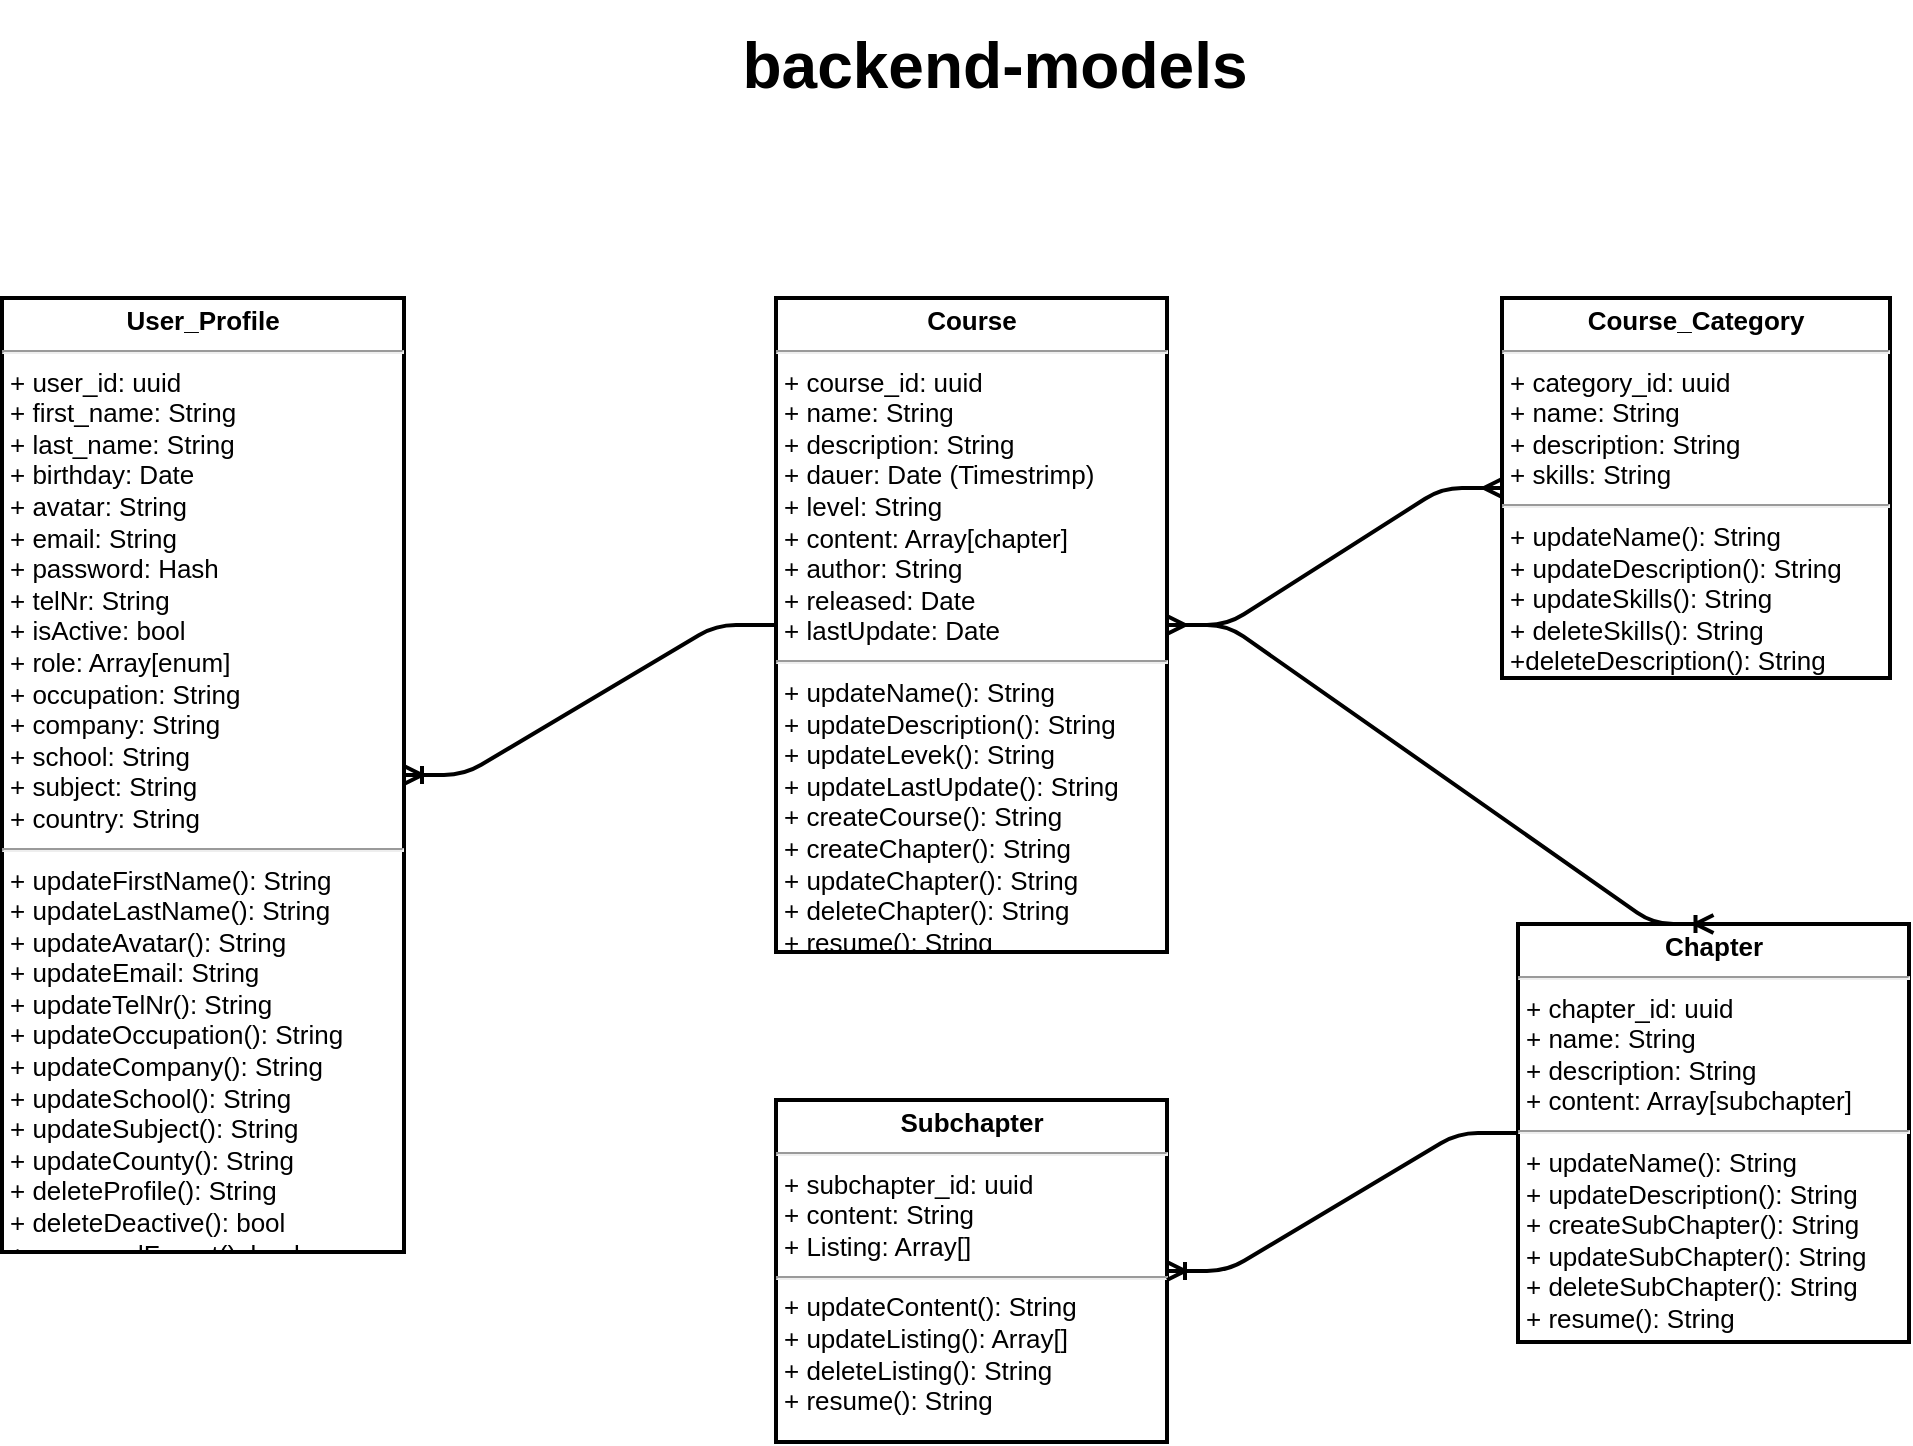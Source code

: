 <mxfile>
    <diagram id="CPHlGd6llGqzIn6Fdj6a" name="backend-models-diagram">
        <mxGraphModel dx="1669" dy="902" grid="0" gridSize="10" guides="1" tooltips="1" connect="1" arrows="1" fold="1" page="1" pageScale="1" pageWidth="1169" pageHeight="827" math="0" shadow="0">
            <root>
                <mxCell id="0"/>
                <mxCell id="1" parent="0"/>
                <mxCell id="2" value="&lt;p style=&quot;margin: 4px 0px 0px ; text-align: center ; font-size: 13px&quot;&gt;&lt;span style=&quot;font-size: 13px&quot;&gt;&lt;b&gt;User_Profile&lt;/b&gt;&lt;/span&gt;&lt;/p&gt;&lt;hr style=&quot;font-size: 13px&quot;&gt;&lt;p style=&quot;margin: 0px 0px 0px 4px ; font-size: 13px&quot;&gt;+ user_id: uuid&lt;br style=&quot;font-size: 13px&quot;&gt;+ first_name: String&lt;/p&gt;&lt;p style=&quot;margin: 0px 0px 0px 4px ; font-size: 13px&quot;&gt;+ last_name: String&lt;/p&gt;&lt;p style=&quot;margin: 0px 0px 0px 4px ; font-size: 13px&quot;&gt;&lt;span&gt;+ birthday: Date&lt;/span&gt;&lt;br&gt;&lt;/p&gt;&lt;p style=&quot;margin: 0px 0px 0px 4px ; font-size: 13px&quot;&gt;+ avatar: String&lt;/p&gt;&lt;p style=&quot;margin: 0px 0px 0px 4px ; font-size: 13px&quot;&gt;+ email: String&lt;br&gt;+ password: Hash&lt;/p&gt;&lt;p style=&quot;margin: 0px 0px 0px 4px ; font-size: 13px&quot;&gt;+ telNr: String&lt;br&gt;+ isActive: bool&lt;br&gt;+ role: Array[enum]&lt;/p&gt;&lt;p style=&quot;margin: 0px 0px 0px 4px ; font-size: 13px&quot;&gt;+ occupation: String&lt;/p&gt;&lt;p style=&quot;margin: 0px 0px 0px 4px ; font-size: 13px&quot;&gt;+ company: String&lt;/p&gt;&lt;p style=&quot;margin: 0px 0px 0px 4px ; font-size: 13px&quot;&gt;+ school: String&lt;/p&gt;&lt;p style=&quot;margin: 0px 0px 0px 4px ; font-size: 13px&quot;&gt;+ subject: String&lt;/p&gt;&lt;p style=&quot;margin: 0px 0px 0px 4px ; font-size: 13px&quot;&gt;+ country: String&lt;/p&gt;&lt;hr style=&quot;font-size: 13px&quot;&gt;&lt;p style=&quot;margin: 0px 0px 0px 4px ; font-size: 13px&quot;&gt;&lt;span&gt;+ updateFirstName(): String&lt;/span&gt;&lt;br&gt;&lt;/p&gt;&lt;p style=&quot;margin: 0px 0px 0px 4px ; font-size: 13px&quot;&gt;+ updateLastName(): String&lt;br&gt;+ updateAvatar(): String&lt;br&gt;+ updateEmail: String&lt;br&gt;+ updateTelNr(): String&lt;br&gt;+ updateOccupation(): String&lt;br&gt;+ updateCompany(): String&lt;br&gt;+ updateSchool(): String&lt;br&gt;+ updateSubject(): String&lt;br&gt;+ updateCounty(): String&lt;br&gt;+ deleteProfile(): String&lt;br&gt;+ deleteDeactive(): bool&lt;/p&gt;&lt;p style=&quot;margin: 0px 0px 0px 4px ; font-size: 13px&quot;&gt;+ passwordForgot(): bool&lt;/p&gt;" style="verticalAlign=top;align=left;overflow=fill;fontSize=13;fontFamily=Helvetica;html=1;fontStyle=0;strokeWidth=2;" parent="1" vertex="1">
                    <mxGeometry x="116" y="173" width="201" height="477" as="geometry"/>
                </mxCell>
                <mxCell id="11" value="&lt;p style=&quot;margin: 4px 0px 0px ; text-align: center ; font-size: 13px&quot;&gt;&lt;span style=&quot;font-size: 13px&quot;&gt;&lt;b&gt;Course&lt;/b&gt;&lt;/span&gt;&lt;/p&gt;&lt;hr style=&quot;font-size: 13px&quot;&gt;&lt;p style=&quot;margin: 0px 0px 0px 4px ; font-size: 13px&quot;&gt;+ course_id: uuid&lt;br style=&quot;font-size: 13px&quot;&gt;+ name: String&lt;/p&gt;&lt;p style=&quot;margin: 0px 0px 0px 4px ; font-size: 13px&quot;&gt;+ description: String&lt;/p&gt;&lt;p style=&quot;margin: 0px 0px 0px 4px ; font-size: 13px&quot;&gt;+ dauer: Date (Timestrimp)&lt;/p&gt;&lt;p style=&quot;margin: 0px 0px 0px 4px ; font-size: 13px&quot;&gt;+ level: String&lt;/p&gt;&lt;p style=&quot;margin: 0px 0px 0px 4px ; font-size: 13px&quot;&gt;+ content: Array[chapter]&lt;/p&gt;&lt;p style=&quot;margin: 0px 0px 0px 4px ; font-size: 13px&quot;&gt;+ author: String&lt;/p&gt;&lt;p style=&quot;margin: 0px 0px 0px 4px ; font-size: 13px&quot;&gt;+ released: Date&lt;br&gt;+ lastUpdate: Date&lt;/p&gt;&lt;hr style=&quot;font-size: 13px&quot;&gt;&lt;p style=&quot;margin: 0px 0px 0px 4px&quot;&gt;+ updateName(): String&lt;br&gt;+ updateDescription(): String&lt;br&gt;+ updateLevek(): String&lt;br&gt;+ updateLastUpdate(): String&lt;br&gt;+ createCourse(): String&lt;br&gt;+ createChapter(): String&lt;br&gt;+ updateChapter(): String&lt;br&gt;+ deleteChapter(): String&lt;/p&gt;&lt;p style=&quot;margin: 0px 0px 0px 4px&quot;&gt;+ resume(): String&lt;/p&gt;" style="verticalAlign=top;align=left;overflow=fill;fontSize=13;fontFamily=Helvetica;html=1;fontStyle=0;strokeWidth=2;" parent="1" vertex="1">
                    <mxGeometry x="503" y="173" width="195.5" height="327" as="geometry"/>
                </mxCell>
                <mxCell id="15" value="&lt;p style=&quot;margin: 4px 0px 0px ; text-align: center ; font-size: 13px&quot;&gt;&lt;span style=&quot;font-size: 13px&quot;&gt;&lt;b&gt;Course_Category&lt;/b&gt;&lt;/span&gt;&lt;/p&gt;&lt;hr style=&quot;font-size: 13px&quot;&gt;&lt;p style=&quot;margin: 0px 0px 0px 4px ; font-size: 13px&quot;&gt;+ category_id: uuid&lt;br style=&quot;font-size: 13px&quot;&gt;+ name: String&lt;/p&gt;&lt;p style=&quot;margin: 0px 0px 0px 4px ; font-size: 13px&quot;&gt;+ description: String&lt;/p&gt;&lt;p style=&quot;margin: 0px 0px 0px 4px ; font-size: 13px&quot;&gt;+ skills: String&lt;/p&gt;&lt;hr style=&quot;font-size: 13px&quot;&gt;&lt;p style=&quot;margin: 0px 0px 0px 4px ; font-size: 13px&quot;&gt;+ updateName(): String&lt;br&gt;+ updateDescription(): String&lt;br&gt;+ updateSkills(): String&lt;br&gt;+ deleteSkills(): String&lt;br&gt;+deleteDescription(): String&lt;/p&gt;" style="verticalAlign=top;align=left;overflow=fill;fontSize=13;fontFamily=Helvetica;html=1;fontStyle=0;strokeWidth=2;" parent="1" vertex="1">
                    <mxGeometry x="866" y="173" width="194" height="190" as="geometry"/>
                </mxCell>
                <mxCell id="16" value="" style="edgeStyle=entityRelationEdgeStyle;fontSize=12;html=1;endArrow=ERmany;startArrow=ERmany;entryX=0;entryY=0.5;entryDx=0;entryDy=0;exitX=1;exitY=0.5;exitDx=0;exitDy=0;strokeWidth=2;" parent="1" source="11" target="15" edge="1">
                    <mxGeometry width="100" height="100" relative="1" as="geometry">
                        <mxPoint x="838" y="441" as="sourcePoint"/>
                        <mxPoint x="938" y="341" as="targetPoint"/>
                    </mxGeometry>
                </mxCell>
                <mxCell id="17" value="backend-models" style="text;html=1;strokeColor=none;fillColor=none;align=center;verticalAlign=middle;whiteSpace=wrap;rounded=0;fontStyle=1;fontSize=32;" parent="1" vertex="1">
                    <mxGeometry x="436" y="24" width="353" height="65" as="geometry"/>
                </mxCell>
                <mxCell id="18" value="" style="edgeStyle=entityRelationEdgeStyle;fontSize=12;html=1;endArrow=ERoneToMany;entryX=1;entryY=0.5;entryDx=0;entryDy=0;exitX=0;exitY=0.5;exitDx=0;exitDy=0;strokeWidth=2;" parent="1" source="11" target="2" edge="1">
                    <mxGeometry width="100" height="100" relative="1" as="geometry">
                        <mxPoint x="419" y="373" as="sourcePoint"/>
                        <mxPoint x="519" y="273" as="targetPoint"/>
                    </mxGeometry>
                </mxCell>
                <mxCell id="20" value="&lt;p style=&quot;margin: 4px 0px 0px ; text-align: center ; font-size: 13px&quot;&gt;&lt;b&gt;Chapter&lt;/b&gt;&lt;/p&gt;&lt;hr style=&quot;font-size: 13px&quot;&gt;&lt;p style=&quot;margin: 0px 0px 0px 4px ; font-size: 13px&quot;&gt;+ chapter_id: uuid&lt;br&gt;+ name: String&lt;br&gt;+ description: String&lt;br&gt;+ content: Array[subchapter]&lt;br&gt;&lt;/p&gt;&lt;hr style=&quot;font-size: 13px&quot;&gt;&lt;p style=&quot;margin: 0px 0px 0px 4px ; font-size: 13px&quot;&gt;+ updateName(): String&lt;br&gt;+ updateDescription(): String&lt;br&gt;+ createSubChapter(): String&lt;br&gt;+ updateSubChapter(): String&lt;br&gt;+ deleteSubChapter(): String&lt;/p&gt;&lt;p style=&quot;margin: 0px 0px 0px 4px ; font-size: 13px&quot;&gt;+ resume(): String&lt;/p&gt;" style="verticalAlign=top;align=left;overflow=fill;fontSize=13;fontFamily=Helvetica;html=1;fontStyle=0;strokeWidth=2;" parent="1" vertex="1">
                    <mxGeometry x="874" y="486" width="195.5" height="209" as="geometry"/>
                </mxCell>
                <mxCell id="21" value="&lt;p style=&quot;margin: 4px 0px 0px ; text-align: center ; font-size: 13px&quot;&gt;&lt;b&gt;Subchapter&lt;/b&gt;&lt;/p&gt;&lt;hr style=&quot;font-size: 13px&quot;&gt;&lt;p style=&quot;margin: 0px 0px 0px 4px ; font-size: 13px&quot;&gt;+ subchapter_id: uuid&lt;br&gt;+ content: String&lt;br&gt;+ Listing: Array[]&lt;/p&gt;&lt;hr style=&quot;font-size: 13px&quot;&gt;&lt;p style=&quot;margin: 0px 0px 0px 4px&quot;&gt;+ updateContent(): String&lt;br&gt;+ updateListing(): Array[]&lt;br&gt;+ deleteListing(): String&lt;/p&gt;&lt;p style=&quot;margin: 0px 0px 0px 4px&quot;&gt;+ resume(): String&lt;/p&gt;" style="verticalAlign=top;align=left;overflow=fill;fontSize=13;fontFamily=Helvetica;html=1;fontStyle=0;strokeWidth=2;" parent="1" vertex="1">
                    <mxGeometry x="503" y="574" width="195.5" height="171" as="geometry"/>
                </mxCell>
                <mxCell id="23" value="" style="edgeStyle=entityRelationEdgeStyle;fontSize=12;html=1;endArrow=ERoneToMany;entryX=1;entryY=0.5;entryDx=0;entryDy=0;exitX=0;exitY=0.5;exitDx=0;exitDy=0;strokeWidth=2;" parent="1" source="20" target="21" edge="1">
                    <mxGeometry width="100" height="100" relative="1" as="geometry">
                        <mxPoint x="1025" y="751.5" as="sourcePoint"/>
                        <mxPoint x="826.0" y="716" as="targetPoint"/>
                    </mxGeometry>
                </mxCell>
                <mxCell id="25" value="" style="edgeStyle=entityRelationEdgeStyle;fontSize=12;html=1;endArrow=ERoneToMany;entryX=0.5;entryY=0;entryDx=0;entryDy=0;strokeWidth=2;" parent="1" source="11" target="20" edge="1">
                    <mxGeometry width="100" height="100" relative="1" as="geometry">
                        <mxPoint x="956" y="462.5" as="sourcePoint"/>
                        <mxPoint x="701.5" y="718.5" as="targetPoint"/>
                    </mxGeometry>
                </mxCell>
            </root>
        </mxGraphModel>
    </diagram>
</mxfile>